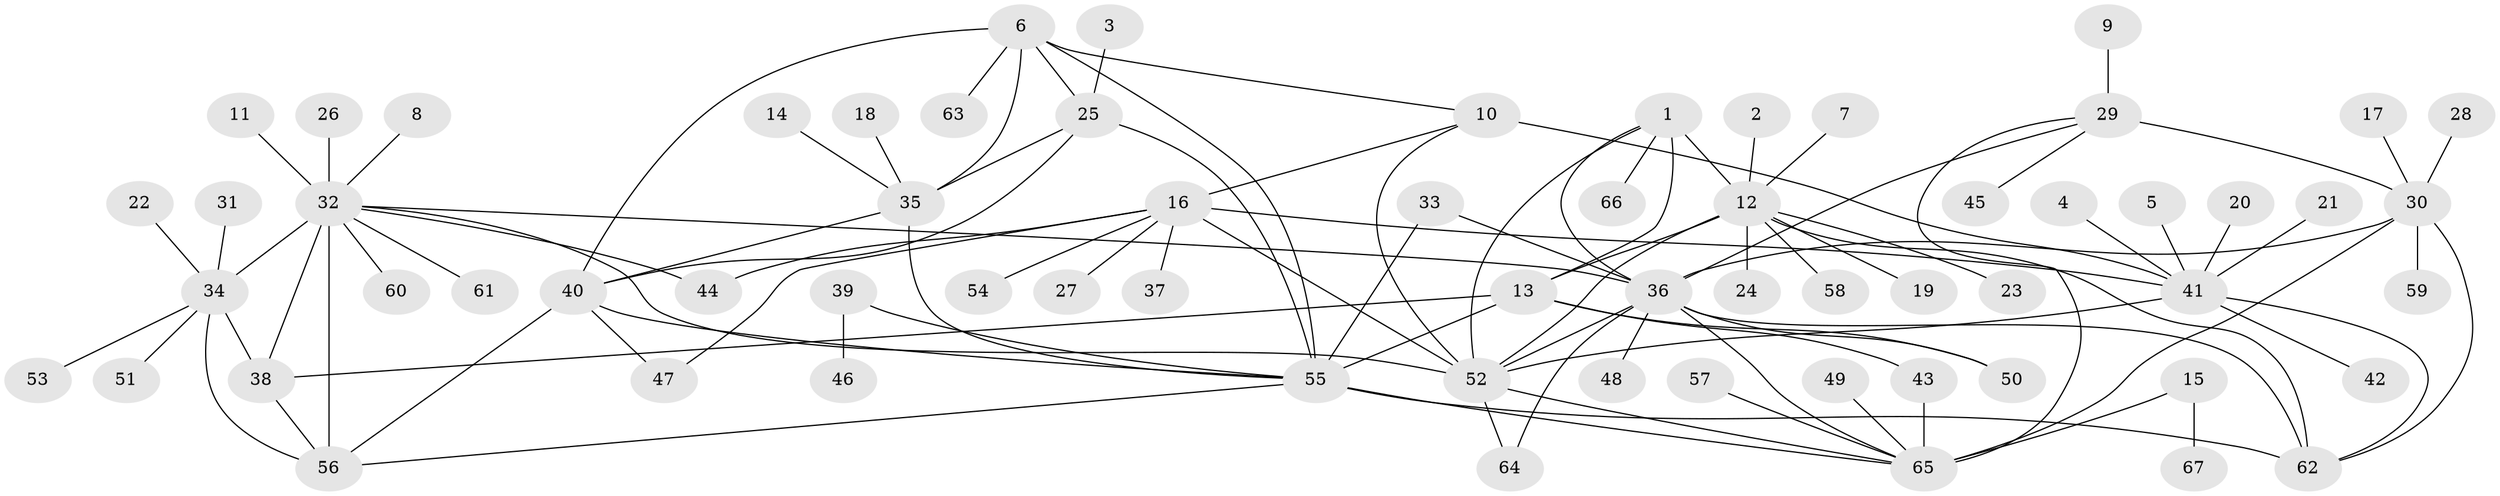 // original degree distribution, {8: 0.05303030303030303, 14: 0.007575757575757576, 7: 0.05303030303030303, 6: 0.022727272727272728, 11: 0.007575757575757576, 12: 0.007575757575757576, 10: 0.007575757575757576, 9: 0.03787878787878788, 15: 0.007575757575757576, 13: 0.015151515151515152, 5: 0.007575757575757576, 2: 0.1590909090909091, 1: 0.553030303030303, 3: 0.045454545454545456, 4: 0.015151515151515152}
// Generated by graph-tools (version 1.1) at 2025/02/03/09/25 03:02:51]
// undirected, 67 vertices, 101 edges
graph export_dot {
graph [start="1"]
  node [color=gray90,style=filled];
  1;
  2;
  3;
  4;
  5;
  6;
  7;
  8;
  9;
  10;
  11;
  12;
  13;
  14;
  15;
  16;
  17;
  18;
  19;
  20;
  21;
  22;
  23;
  24;
  25;
  26;
  27;
  28;
  29;
  30;
  31;
  32;
  33;
  34;
  35;
  36;
  37;
  38;
  39;
  40;
  41;
  42;
  43;
  44;
  45;
  46;
  47;
  48;
  49;
  50;
  51;
  52;
  53;
  54;
  55;
  56;
  57;
  58;
  59;
  60;
  61;
  62;
  63;
  64;
  65;
  66;
  67;
  1 -- 12 [weight=3.0];
  1 -- 13 [weight=2.0];
  1 -- 36 [weight=1.0];
  1 -- 52 [weight=1.0];
  1 -- 66 [weight=1.0];
  2 -- 12 [weight=1.0];
  3 -- 25 [weight=1.0];
  4 -- 41 [weight=1.0];
  5 -- 41 [weight=1.0];
  6 -- 10 [weight=1.0];
  6 -- 25 [weight=2.0];
  6 -- 35 [weight=2.0];
  6 -- 40 [weight=2.0];
  6 -- 55 [weight=2.0];
  6 -- 63 [weight=1.0];
  7 -- 12 [weight=1.0];
  8 -- 32 [weight=1.0];
  9 -- 29 [weight=1.0];
  10 -- 16 [weight=1.0];
  10 -- 41 [weight=3.0];
  10 -- 52 [weight=1.0];
  11 -- 32 [weight=1.0];
  12 -- 13 [weight=6.0];
  12 -- 19 [weight=1.0];
  12 -- 23 [weight=1.0];
  12 -- 24 [weight=1.0];
  12 -- 52 [weight=1.0];
  12 -- 58 [weight=1.0];
  12 -- 62 [weight=1.0];
  13 -- 38 [weight=1.0];
  13 -- 43 [weight=1.0];
  13 -- 50 [weight=1.0];
  13 -- 55 [weight=1.0];
  14 -- 35 [weight=1.0];
  15 -- 65 [weight=1.0];
  15 -- 67 [weight=1.0];
  16 -- 27 [weight=1.0];
  16 -- 37 [weight=1.0];
  16 -- 41 [weight=3.0];
  16 -- 44 [weight=1.0];
  16 -- 47 [weight=1.0];
  16 -- 52 [weight=1.0];
  16 -- 54 [weight=1.0];
  17 -- 30 [weight=1.0];
  18 -- 35 [weight=1.0];
  20 -- 41 [weight=1.0];
  21 -- 41 [weight=1.0];
  22 -- 34 [weight=1.0];
  25 -- 35 [weight=1.0];
  25 -- 40 [weight=1.0];
  25 -- 55 [weight=1.0];
  26 -- 32 [weight=1.0];
  28 -- 30 [weight=1.0];
  29 -- 30 [weight=3.0];
  29 -- 36 [weight=1.0];
  29 -- 45 [weight=1.0];
  29 -- 65 [weight=1.0];
  30 -- 36 [weight=3.0];
  30 -- 59 [weight=1.0];
  30 -- 62 [weight=1.0];
  30 -- 65 [weight=3.0];
  31 -- 34 [weight=1.0];
  32 -- 34 [weight=4.0];
  32 -- 36 [weight=1.0];
  32 -- 38 [weight=2.0];
  32 -- 44 [weight=2.0];
  32 -- 52 [weight=1.0];
  32 -- 56 [weight=2.0];
  32 -- 60 [weight=1.0];
  32 -- 61 [weight=1.0];
  33 -- 36 [weight=1.0];
  33 -- 55 [weight=1.0];
  34 -- 38 [weight=2.0];
  34 -- 51 [weight=1.0];
  34 -- 53 [weight=1.0];
  34 -- 56 [weight=2.0];
  35 -- 40 [weight=1.0];
  35 -- 55 [weight=1.0];
  36 -- 48 [weight=1.0];
  36 -- 50 [weight=1.0];
  36 -- 52 [weight=1.0];
  36 -- 62 [weight=1.0];
  36 -- 64 [weight=1.0];
  36 -- 65 [weight=1.0];
  38 -- 56 [weight=1.0];
  39 -- 46 [weight=1.0];
  39 -- 55 [weight=1.0];
  40 -- 47 [weight=1.0];
  40 -- 55 [weight=1.0];
  40 -- 56 [weight=1.0];
  41 -- 42 [weight=1.0];
  41 -- 52 [weight=3.0];
  41 -- 62 [weight=1.0];
  43 -- 65 [weight=1.0];
  49 -- 65 [weight=1.0];
  52 -- 64 [weight=1.0];
  52 -- 65 [weight=1.0];
  55 -- 56 [weight=1.0];
  55 -- 62 [weight=1.0];
  55 -- 65 [weight=1.0];
  57 -- 65 [weight=1.0];
}
